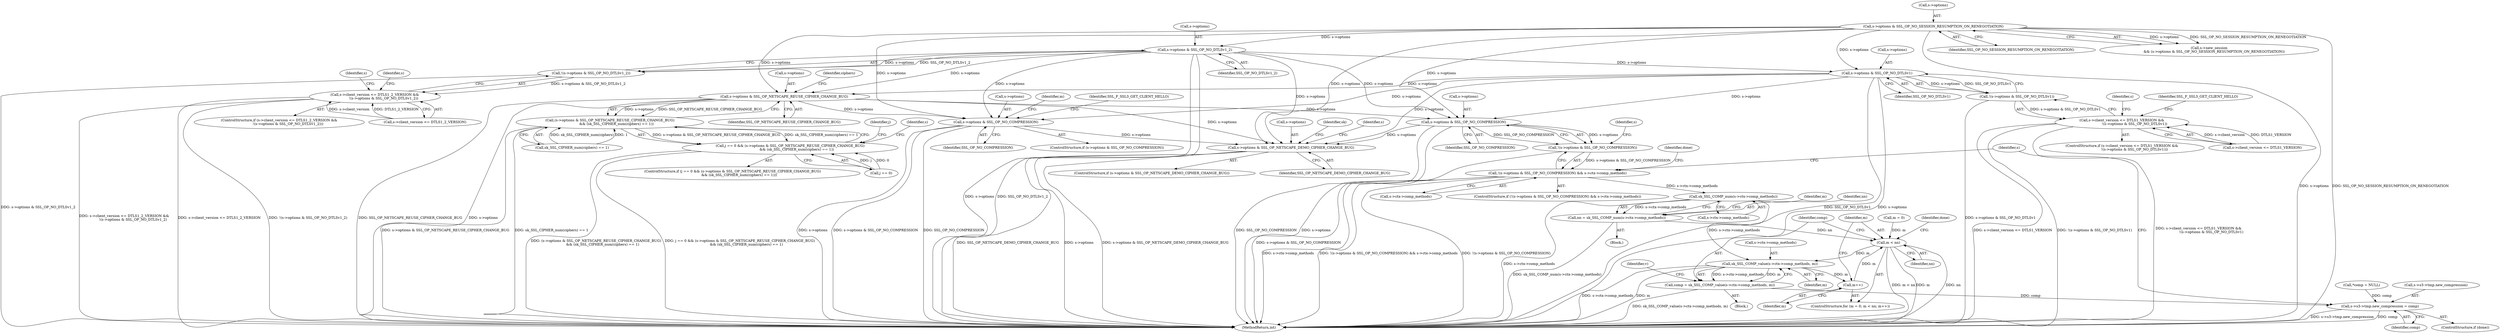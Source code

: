 digraph "0_openssl_a004e72b95835136d3f1ea90517f706c24c03da7@pointer" {
"1000659" [label="(Call,s->options & SSL_OP_NO_DTLSv1_2)"];
"1000443" [label="(Call,s->options & SSL_OP_NO_SESSION_RESUMPTION_ON_RENEGOTIATION)"];
"1000658" [label="(Call,!(s->options & SSL_OP_NO_DTLSv1_2))"];
"1000652" [label="(Call,s->client_version <= DTLS1_2_VERSION &&\n                !(s->options & SSL_OP_NO_DTLSv1_2))"];
"1000703" [label="(Call,s->options & SSL_OP_NO_DTLSv1)"];
"1000702" [label="(Call,!(s->options & SSL_OP_NO_DTLSv1))"];
"1000696" [label="(Call,s->client_version <= DTLS1_VERSION &&\n                       !(s->options & SSL_OP_NO_DTLSv1))"];
"1000870" [label="(Call,s->options & SSL_OP_NETSCAPE_REUSE_CIPHER_CHANGE_BUG)"];
"1000869" [label="(Call,(s->options & SSL_OP_NETSCAPE_REUSE_CIPHER_CHANGE_BUG)\n            && (sk_SSL_CIPHER_num(ciphers) == 1))"];
"1000865" [label="(Call,j == 0 && (s->options & SSL_OP_NETSCAPE_REUSE_CIPHER_CHANGE_BUG)\n            && (sk_SSL_CIPHER_num(ciphers) == 1))"];
"1001183" [label="(Call,s->options & SSL_OP_NO_COMPRESSION)"];
"1001533" [label="(Call,s->options & SSL_OP_NETSCAPE_DEMO_CIPHER_CHANGE_BUG)"];
"1001290" [label="(Call,s->options & SSL_OP_NO_COMPRESSION)"];
"1001289" [label="(Call,!(s->options & SSL_OP_NO_COMPRESSION))"];
"1001288" [label="(Call,!(s->options & SSL_OP_NO_COMPRESSION) && s->ctx->comp_methods)"];
"1001311" [label="(Call,sk_SSL_COMP_num(s->ctx->comp_methods))"];
"1001309" [label="(Call,nn = sk_SSL_COMP_num(s->ctx->comp_methods))"];
"1001321" [label="(Call,m < nn)"];
"1001329" [label="(Call,sk_SSL_COMP_value(s->ctx->comp_methods, m))"];
"1001324" [label="(Call,m++)"];
"1001327" [label="(Call,comp = sk_SSL_COMP_value(s->ctx->comp_methods, m))"];
"1001367" [label="(Call,s->s3->tmp.new_compression = comp)"];
"1001383" [label="(Identifier,s)"];
"1000869" [label="(Call,(s->options & SSL_OP_NETSCAPE_REUSE_CIPHER_CHANGE_BUG)\n            && (sk_SSL_CIPHER_num(ciphers) == 1))"];
"1001321" [label="(Call,m < nn)"];
"1001534" [label="(Call,s->options)"];
"1000905" [label="(Identifier,j)"];
"1000881" [label="(Identifier,c)"];
"1001307" [label="(Identifier,done)"];
"1000695" [label="(ControlStructure,if (s->client_version <= DTLS1_VERSION &&\n                       !(s->options & SSL_OP_NO_DTLSv1)))"];
"1000444" [label="(Call,s->options)"];
"1001537" [label="(Identifier,SSL_OP_NETSCAPE_DEMO_CIPHER_CHANGE_BUG)"];
"1001288" [label="(Call,!(s->options & SSL_OP_NO_COMPRESSION) && s->ctx->comp_methods)"];
"1000711" [label="(Identifier,s)"];
"1001322" [label="(Identifier,m)"];
"1001182" [label="(ControlStructure,if (s->options & SSL_OP_NO_COMPRESSION))"];
"1001309" [label="(Call,nn = sk_SSL_COMP_num(s->ctx->comp_methods))"];
"1001328" [label="(Identifier,comp)"];
"1001294" [label="(Identifier,SSL_OP_NO_COMPRESSION)"];
"1000652" [label="(Call,s->client_version <= DTLS1_2_VERSION &&\n                !(s->options & SSL_OP_NO_DTLSv1_2))"];
"1000707" [label="(Identifier,SSL_OP_NO_DTLSv1)"];
"1001694" [label="(MethodReturn,int)"];
"1000704" [label="(Call,s->options)"];
"1001329" [label="(Call,sk_SSL_COMP_value(s->ctx->comp_methods, m))"];
"1001324" [label="(Call,m++)"];
"1001540" [label="(Identifier,sk)"];
"1001297" [label="(Identifier,s)"];
"1001291" [label="(Call,s->options)"];
"1001318" [label="(Call,m = 0)"];
"1001325" [label="(Identifier,m)"];
"1000696" [label="(Call,s->client_version <= DTLS1_VERSION &&\n                       !(s->options & SSL_OP_NO_DTLSv1))"];
"1001375" [label="(Identifier,comp)"];
"1001319" [label="(Identifier,m)"];
"1001310" [label="(Identifier,nn)"];
"1001367" [label="(Call,s->s3->tmp.new_compression = comp)"];
"1001317" [label="(ControlStructure,for (m = 0; m < nn; m++))"];
"1001330" [label="(Call,s->ctx->comp_methods)"];
"1000653" [label="(Call,s->client_version <= DTLS1_2_VERSION)"];
"1001337" [label="(Identifier,v)"];
"1001184" [label="(Call,s->options)"];
"1001365" [label="(ControlStructure,if (done))"];
"1000651" [label="(ControlStructure,if (s->client_version <= DTLS1_2_VERSION &&\n                !(s->options & SSL_OP_NO_DTLSv1_2)))"];
"1000864" [label="(ControlStructure,if (j == 0 && (s->options & SSL_OP_NETSCAPE_REUSE_CIPHER_CHANGE_BUG)\n            && (sk_SSL_CIPHER_num(ciphers) == 1)))"];
"1001195" [label="(Identifier,m)"];
"1001366" [label="(Identifier,done)"];
"1000871" [label="(Call,s->options)"];
"1000447" [label="(Identifier,SSL_OP_NO_SESSION_RESUMPTION_ON_RENEGOTIATION)"];
"1001323" [label="(Identifier,nn)"];
"1001187" [label="(Identifier,SSL_OP_NO_COMPRESSION)"];
"1000697" [label="(Call,s->client_version <= DTLS1_VERSION)"];
"1001300" [label="(Block,)"];
"1001326" [label="(Block,)"];
"1001532" [label="(ControlStructure,if (s->options & SSL_OP_NETSCAPE_DEMO_CIPHER_CHANGE_BUG))"];
"1001289" [label="(Call,!(s->options & SSL_OP_NO_COMPRESSION))"];
"1000874" [label="(Identifier,SSL_OP_NETSCAPE_REUSE_CIPHER_CHANGE_BUG)"];
"1001190" [label="(Identifier,SSL_F_SSL3_GET_CLIENT_HELLO)"];
"1000667" [label="(Identifier,s)"];
"1001183" [label="(Call,s->options & SSL_OP_NO_COMPRESSION)"];
"1000722" [label="(Identifier,SSL_F_SSL3_GET_CLIENT_HELLO)"];
"1000660" [label="(Call,s->options)"];
"1000678" [label="(Identifier,s)"];
"1000170" [label="(Call,*comp = NULL)"];
"1001295" [label="(Call,s->ctx->comp_methods)"];
"1000703" [label="(Call,s->options & SSL_OP_NO_DTLSv1)"];
"1000870" [label="(Call,s->options & SSL_OP_NETSCAPE_REUSE_CIPHER_CHANGE_BUG)"];
"1001290" [label="(Call,s->options & SSL_OP_NO_COMPRESSION)"];
"1001368" [label="(Call,s->s3->tmp.new_compression)"];
"1001533" [label="(Call,s->options & SSL_OP_NETSCAPE_DEMO_CIPHER_CHANGE_BUG)"];
"1000443" [label="(Call,s->options & SSL_OP_NO_SESSION_RESUMPTION_ON_RENEGOTIATION)"];
"1001287" [label="(ControlStructure,if (!(s->options & SSL_OP_NO_COMPRESSION) && s->ctx->comp_methods))"];
"1001311" [label="(Call,sk_SSL_COMP_num(s->ctx->comp_methods))"];
"1000865" [label="(Call,j == 0 && (s->options & SSL_OP_NETSCAPE_REUSE_CIPHER_CHANGE_BUG)\n            && (sk_SSL_CIPHER_num(ciphers) == 1))"];
"1000658" [label="(Call,!(s->options & SSL_OP_NO_DTLSv1_2))"];
"1000877" [label="(Identifier,ciphers)"];
"1001335" [label="(Identifier,m)"];
"1000663" [label="(Identifier,SSL_OP_NO_DTLSv1_2)"];
"1000702" [label="(Call,!(s->options & SSL_OP_NO_DTLSv1))"];
"1001623" [label="(Identifier,s)"];
"1000439" [label="(Call,s->new_session\n         && (s->options & SSL_OP_NO_SESSION_RESUMPTION_ON_RENEGOTIATION))"];
"1001312" [label="(Call,s->ctx->comp_methods)"];
"1000866" [label="(Call,j == 0)"];
"1000659" [label="(Call,s->options & SSL_OP_NO_DTLSv1_2)"];
"1001327" [label="(Call,comp = sk_SSL_COMP_value(s->ctx->comp_methods, m))"];
"1000875" [label="(Call,sk_SSL_CIPHER_num(ciphers) == 1)"];
"1000659" -> "1000658"  [label="AST: "];
"1000659" -> "1000663"  [label="CFG: "];
"1000660" -> "1000659"  [label="AST: "];
"1000663" -> "1000659"  [label="AST: "];
"1000658" -> "1000659"  [label="CFG: "];
"1000659" -> "1001694"  [label="DDG: SSL_OP_NO_DTLSv1_2"];
"1000659" -> "1001694"  [label="DDG: s->options"];
"1000659" -> "1000658"  [label="DDG: s->options"];
"1000659" -> "1000658"  [label="DDG: SSL_OP_NO_DTLSv1_2"];
"1000443" -> "1000659"  [label="DDG: s->options"];
"1000659" -> "1000703"  [label="DDG: s->options"];
"1000659" -> "1000870"  [label="DDG: s->options"];
"1000659" -> "1001183"  [label="DDG: s->options"];
"1000659" -> "1001290"  [label="DDG: s->options"];
"1000659" -> "1001533"  [label="DDG: s->options"];
"1000443" -> "1000439"  [label="AST: "];
"1000443" -> "1000447"  [label="CFG: "];
"1000444" -> "1000443"  [label="AST: "];
"1000447" -> "1000443"  [label="AST: "];
"1000439" -> "1000443"  [label="CFG: "];
"1000443" -> "1001694"  [label="DDG: SSL_OP_NO_SESSION_RESUMPTION_ON_RENEGOTIATION"];
"1000443" -> "1001694"  [label="DDG: s->options"];
"1000443" -> "1000439"  [label="DDG: s->options"];
"1000443" -> "1000439"  [label="DDG: SSL_OP_NO_SESSION_RESUMPTION_ON_RENEGOTIATION"];
"1000443" -> "1000703"  [label="DDG: s->options"];
"1000443" -> "1000870"  [label="DDG: s->options"];
"1000443" -> "1001183"  [label="DDG: s->options"];
"1000443" -> "1001290"  [label="DDG: s->options"];
"1000443" -> "1001533"  [label="DDG: s->options"];
"1000658" -> "1000652"  [label="AST: "];
"1000652" -> "1000658"  [label="CFG: "];
"1000658" -> "1001694"  [label="DDG: s->options & SSL_OP_NO_DTLSv1_2"];
"1000658" -> "1000652"  [label="DDG: s->options & SSL_OP_NO_DTLSv1_2"];
"1000652" -> "1000651"  [label="AST: "];
"1000652" -> "1000653"  [label="CFG: "];
"1000653" -> "1000652"  [label="AST: "];
"1000667" -> "1000652"  [label="CFG: "];
"1000678" -> "1000652"  [label="CFG: "];
"1000652" -> "1001694"  [label="DDG: s->client_version <= DTLS1_2_VERSION &&\n                !(s->options & SSL_OP_NO_DTLSv1_2)"];
"1000652" -> "1001694"  [label="DDG: s->client_version <= DTLS1_2_VERSION"];
"1000652" -> "1001694"  [label="DDG: !(s->options & SSL_OP_NO_DTLSv1_2)"];
"1000653" -> "1000652"  [label="DDG: s->client_version"];
"1000653" -> "1000652"  [label="DDG: DTLS1_2_VERSION"];
"1000703" -> "1000702"  [label="AST: "];
"1000703" -> "1000707"  [label="CFG: "];
"1000704" -> "1000703"  [label="AST: "];
"1000707" -> "1000703"  [label="AST: "];
"1000702" -> "1000703"  [label="CFG: "];
"1000703" -> "1001694"  [label="DDG: SSL_OP_NO_DTLSv1"];
"1000703" -> "1001694"  [label="DDG: s->options"];
"1000703" -> "1000702"  [label="DDG: s->options"];
"1000703" -> "1000702"  [label="DDG: SSL_OP_NO_DTLSv1"];
"1000703" -> "1000870"  [label="DDG: s->options"];
"1000703" -> "1001183"  [label="DDG: s->options"];
"1000703" -> "1001290"  [label="DDG: s->options"];
"1000703" -> "1001533"  [label="DDG: s->options"];
"1000702" -> "1000696"  [label="AST: "];
"1000696" -> "1000702"  [label="CFG: "];
"1000702" -> "1001694"  [label="DDG: s->options & SSL_OP_NO_DTLSv1"];
"1000702" -> "1000696"  [label="DDG: s->options & SSL_OP_NO_DTLSv1"];
"1000696" -> "1000695"  [label="AST: "];
"1000696" -> "1000697"  [label="CFG: "];
"1000697" -> "1000696"  [label="AST: "];
"1000711" -> "1000696"  [label="CFG: "];
"1000722" -> "1000696"  [label="CFG: "];
"1000696" -> "1001694"  [label="DDG: s->client_version <= DTLS1_VERSION &&\n                       !(s->options & SSL_OP_NO_DTLSv1)"];
"1000696" -> "1001694"  [label="DDG: s->client_version <= DTLS1_VERSION"];
"1000696" -> "1001694"  [label="DDG: !(s->options & SSL_OP_NO_DTLSv1)"];
"1000697" -> "1000696"  [label="DDG: s->client_version"];
"1000697" -> "1000696"  [label="DDG: DTLS1_VERSION"];
"1000870" -> "1000869"  [label="AST: "];
"1000870" -> "1000874"  [label="CFG: "];
"1000871" -> "1000870"  [label="AST: "];
"1000874" -> "1000870"  [label="AST: "];
"1000877" -> "1000870"  [label="CFG: "];
"1000869" -> "1000870"  [label="CFG: "];
"1000870" -> "1001694"  [label="DDG: SSL_OP_NETSCAPE_REUSE_CIPHER_CHANGE_BUG"];
"1000870" -> "1001694"  [label="DDG: s->options"];
"1000870" -> "1000869"  [label="DDG: s->options"];
"1000870" -> "1000869"  [label="DDG: SSL_OP_NETSCAPE_REUSE_CIPHER_CHANGE_BUG"];
"1000870" -> "1001183"  [label="DDG: s->options"];
"1000870" -> "1001290"  [label="DDG: s->options"];
"1000870" -> "1001533"  [label="DDG: s->options"];
"1000869" -> "1000865"  [label="AST: "];
"1000869" -> "1000875"  [label="CFG: "];
"1000875" -> "1000869"  [label="AST: "];
"1000865" -> "1000869"  [label="CFG: "];
"1000869" -> "1001694"  [label="DDG: s->options & SSL_OP_NETSCAPE_REUSE_CIPHER_CHANGE_BUG"];
"1000869" -> "1001694"  [label="DDG: sk_SSL_CIPHER_num(ciphers) == 1"];
"1000869" -> "1000865"  [label="DDG: s->options & SSL_OP_NETSCAPE_REUSE_CIPHER_CHANGE_BUG"];
"1000869" -> "1000865"  [label="DDG: sk_SSL_CIPHER_num(ciphers) == 1"];
"1000875" -> "1000869"  [label="DDG: sk_SSL_CIPHER_num(ciphers)"];
"1000875" -> "1000869"  [label="DDG: 1"];
"1000865" -> "1000864"  [label="AST: "];
"1000865" -> "1000866"  [label="CFG: "];
"1000866" -> "1000865"  [label="AST: "];
"1000881" -> "1000865"  [label="CFG: "];
"1000905" -> "1000865"  [label="CFG: "];
"1000865" -> "1001694"  [label="DDG: j == 0 && (s->options & SSL_OP_NETSCAPE_REUSE_CIPHER_CHANGE_BUG)\n            && (sk_SSL_CIPHER_num(ciphers) == 1)"];
"1000865" -> "1001694"  [label="DDG: (s->options & SSL_OP_NETSCAPE_REUSE_CIPHER_CHANGE_BUG)\n            && (sk_SSL_CIPHER_num(ciphers) == 1)"];
"1000866" -> "1000865"  [label="DDG: j"];
"1000866" -> "1000865"  [label="DDG: 0"];
"1001183" -> "1001182"  [label="AST: "];
"1001183" -> "1001187"  [label="CFG: "];
"1001184" -> "1001183"  [label="AST: "];
"1001187" -> "1001183"  [label="AST: "];
"1001190" -> "1001183"  [label="CFG: "];
"1001195" -> "1001183"  [label="CFG: "];
"1001183" -> "1001694"  [label="DDG: s->options"];
"1001183" -> "1001694"  [label="DDG: s->options & SSL_OP_NO_COMPRESSION"];
"1001183" -> "1001694"  [label="DDG: SSL_OP_NO_COMPRESSION"];
"1001183" -> "1001533"  [label="DDG: s->options"];
"1001533" -> "1001532"  [label="AST: "];
"1001533" -> "1001537"  [label="CFG: "];
"1001534" -> "1001533"  [label="AST: "];
"1001537" -> "1001533"  [label="AST: "];
"1001540" -> "1001533"  [label="CFG: "];
"1001623" -> "1001533"  [label="CFG: "];
"1001533" -> "1001694"  [label="DDG: SSL_OP_NETSCAPE_DEMO_CIPHER_CHANGE_BUG"];
"1001533" -> "1001694"  [label="DDG: s->options"];
"1001533" -> "1001694"  [label="DDG: s->options & SSL_OP_NETSCAPE_DEMO_CIPHER_CHANGE_BUG"];
"1001290" -> "1001533"  [label="DDG: s->options"];
"1001290" -> "1001289"  [label="AST: "];
"1001290" -> "1001294"  [label="CFG: "];
"1001291" -> "1001290"  [label="AST: "];
"1001294" -> "1001290"  [label="AST: "];
"1001289" -> "1001290"  [label="CFG: "];
"1001290" -> "1001694"  [label="DDG: SSL_OP_NO_COMPRESSION"];
"1001290" -> "1001694"  [label="DDG: s->options"];
"1001290" -> "1001289"  [label="DDG: s->options"];
"1001290" -> "1001289"  [label="DDG: SSL_OP_NO_COMPRESSION"];
"1001289" -> "1001288"  [label="AST: "];
"1001297" -> "1001289"  [label="CFG: "];
"1001288" -> "1001289"  [label="CFG: "];
"1001289" -> "1001694"  [label="DDG: s->options & SSL_OP_NO_COMPRESSION"];
"1001289" -> "1001288"  [label="DDG: s->options & SSL_OP_NO_COMPRESSION"];
"1001288" -> "1001287"  [label="AST: "];
"1001288" -> "1001295"  [label="CFG: "];
"1001295" -> "1001288"  [label="AST: "];
"1001307" -> "1001288"  [label="CFG: "];
"1001383" -> "1001288"  [label="CFG: "];
"1001288" -> "1001694"  [label="DDG: s->ctx->comp_methods"];
"1001288" -> "1001694"  [label="DDG: !(s->options & SSL_OP_NO_COMPRESSION) && s->ctx->comp_methods"];
"1001288" -> "1001694"  [label="DDG: !(s->options & SSL_OP_NO_COMPRESSION)"];
"1001288" -> "1001311"  [label="DDG: s->ctx->comp_methods"];
"1001311" -> "1001309"  [label="AST: "];
"1001311" -> "1001312"  [label="CFG: "];
"1001312" -> "1001311"  [label="AST: "];
"1001309" -> "1001311"  [label="CFG: "];
"1001311" -> "1001694"  [label="DDG: s->ctx->comp_methods"];
"1001311" -> "1001309"  [label="DDG: s->ctx->comp_methods"];
"1001311" -> "1001329"  [label="DDG: s->ctx->comp_methods"];
"1001309" -> "1001300"  [label="AST: "];
"1001310" -> "1001309"  [label="AST: "];
"1001319" -> "1001309"  [label="CFG: "];
"1001309" -> "1001694"  [label="DDG: sk_SSL_COMP_num(s->ctx->comp_methods)"];
"1001309" -> "1001321"  [label="DDG: nn"];
"1001321" -> "1001317"  [label="AST: "];
"1001321" -> "1001323"  [label="CFG: "];
"1001322" -> "1001321"  [label="AST: "];
"1001323" -> "1001321"  [label="AST: "];
"1001328" -> "1001321"  [label="CFG: "];
"1001366" -> "1001321"  [label="CFG: "];
"1001321" -> "1001694"  [label="DDG: m < nn"];
"1001321" -> "1001694"  [label="DDG: m"];
"1001321" -> "1001694"  [label="DDG: nn"];
"1001318" -> "1001321"  [label="DDG: m"];
"1001324" -> "1001321"  [label="DDG: m"];
"1001321" -> "1001329"  [label="DDG: m"];
"1001329" -> "1001327"  [label="AST: "];
"1001329" -> "1001335"  [label="CFG: "];
"1001330" -> "1001329"  [label="AST: "];
"1001335" -> "1001329"  [label="AST: "];
"1001327" -> "1001329"  [label="CFG: "];
"1001329" -> "1001694"  [label="DDG: s->ctx->comp_methods"];
"1001329" -> "1001694"  [label="DDG: m"];
"1001329" -> "1001324"  [label="DDG: m"];
"1001329" -> "1001327"  [label="DDG: s->ctx->comp_methods"];
"1001329" -> "1001327"  [label="DDG: m"];
"1001324" -> "1001317"  [label="AST: "];
"1001324" -> "1001325"  [label="CFG: "];
"1001325" -> "1001324"  [label="AST: "];
"1001322" -> "1001324"  [label="CFG: "];
"1001327" -> "1001326"  [label="AST: "];
"1001328" -> "1001327"  [label="AST: "];
"1001337" -> "1001327"  [label="CFG: "];
"1001327" -> "1001694"  [label="DDG: sk_SSL_COMP_value(s->ctx->comp_methods, m)"];
"1001327" -> "1001367"  [label="DDG: comp"];
"1001367" -> "1001365"  [label="AST: "];
"1001367" -> "1001375"  [label="CFG: "];
"1001368" -> "1001367"  [label="AST: "];
"1001375" -> "1001367"  [label="AST: "];
"1001383" -> "1001367"  [label="CFG: "];
"1001367" -> "1001694"  [label="DDG: comp"];
"1001367" -> "1001694"  [label="DDG: s->s3->tmp.new_compression"];
"1000170" -> "1001367"  [label="DDG: comp"];
}
